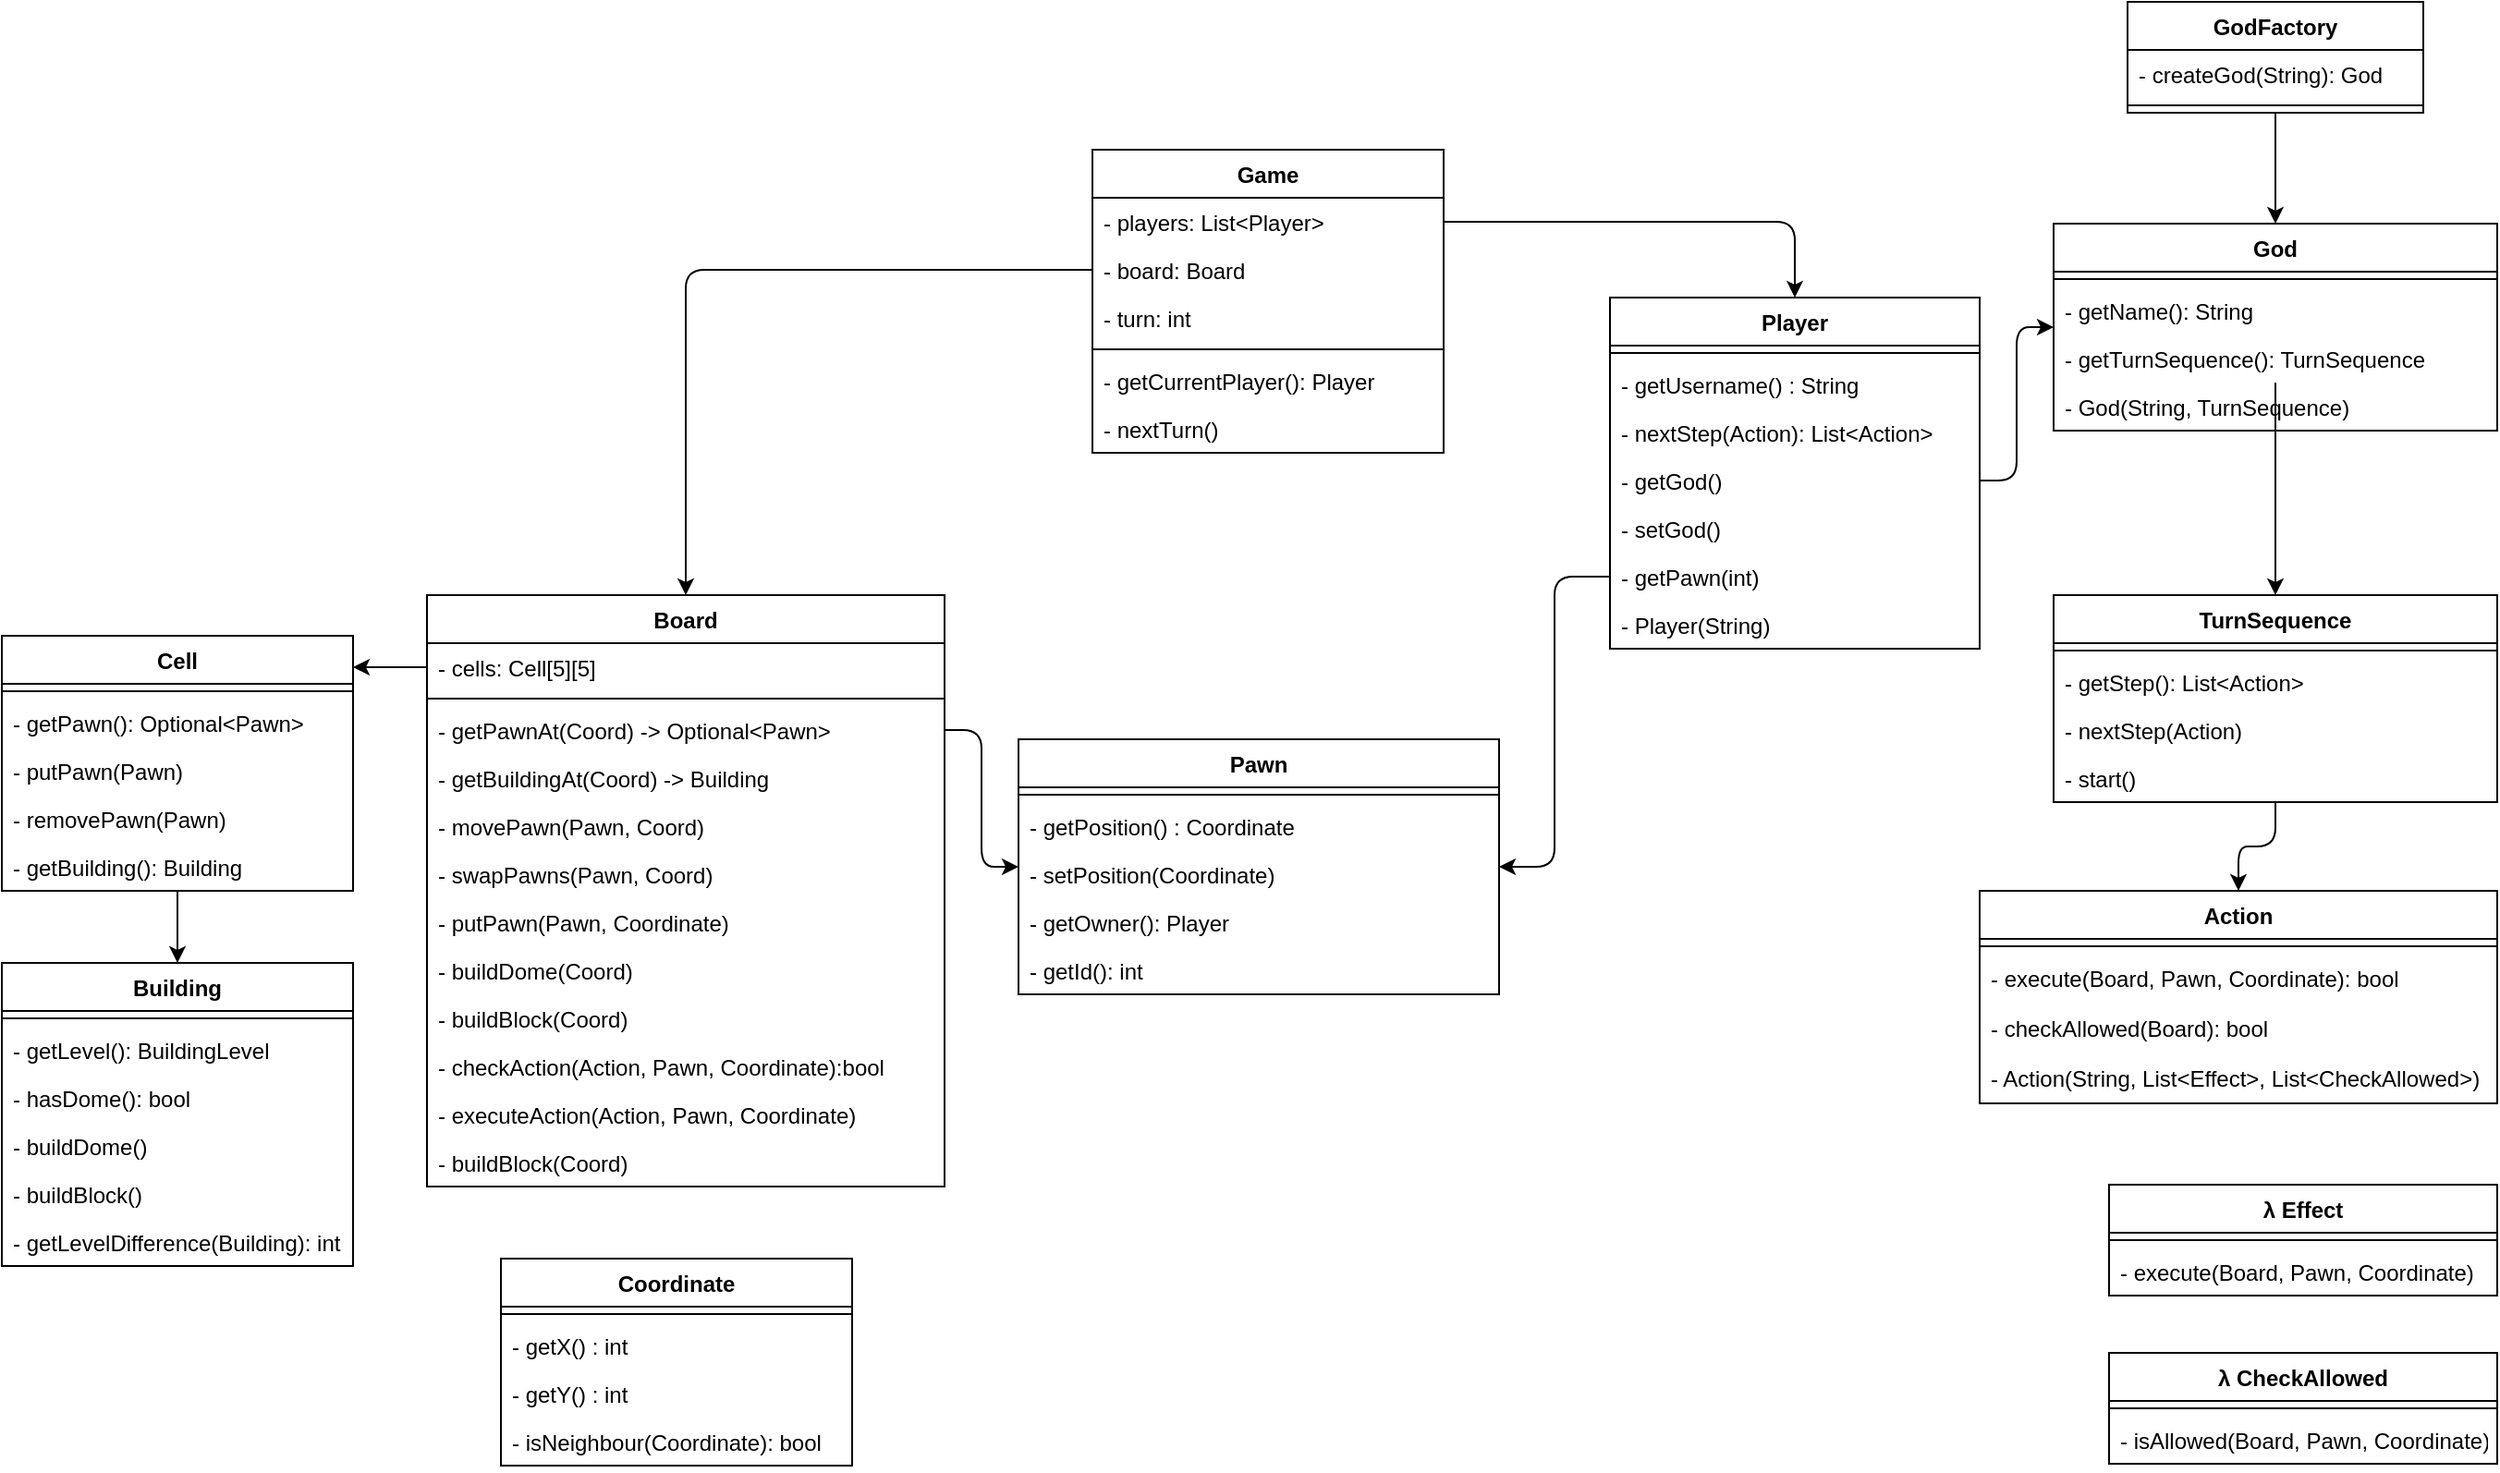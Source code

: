 <mxfile version="12.9.3" type="device"><diagram id="lQpexGLLoEIbFG-BR7qN" name="Page-1"><mxGraphModel dx="565" dy="984" grid="1" gridSize="10" guides="1" tooltips="1" connect="1" arrows="1" fold="1" page="1" pageScale="1" pageWidth="1654" pageHeight="1169" math="0" shadow="0"><root><mxCell id="0"/><mxCell id="1" parent="0"/><mxCell id="JLLZLVs1ZS-YN2kHAcPY-19" value="Board" style="swimlane;fontStyle=1;align=center;verticalAlign=top;childLayout=stackLayout;horizontal=1;startSize=26;horizontalStack=0;resizeParent=1;resizeParentMax=0;resizeLast=0;collapsible=1;marginBottom=0;" parent="1" vertex="1"><mxGeometry x="480" y="481" width="280" height="320" as="geometry"/></mxCell><mxCell id="5LOTAtUlM5BQtrTcVLAc-15" value="- cells: Cell[5][5]" style="text;strokeColor=none;fillColor=none;align=left;verticalAlign=top;spacingLeft=4;spacingRight=4;overflow=hidden;rotatable=0;points=[[0,0.5],[1,0.5]];portConstraint=eastwest;" parent="JLLZLVs1ZS-YN2kHAcPY-19" vertex="1"><mxGeometry y="26" width="280" height="26" as="geometry"/></mxCell><mxCell id="JLLZLVs1ZS-YN2kHAcPY-21" value="" style="line;strokeWidth=1;fillColor=none;align=left;verticalAlign=middle;spacingTop=-1;spacingLeft=3;spacingRight=3;rotatable=0;labelPosition=right;points=[];portConstraint=eastwest;" parent="JLLZLVs1ZS-YN2kHAcPY-19" vertex="1"><mxGeometry y="52" width="280" height="8" as="geometry"/></mxCell><mxCell id="PprDSggKspelRnTBWBc6-32" value="- getPawnAt(Coord) -&gt; Optional&lt;Pawn&gt;" style="text;strokeColor=none;fillColor=none;align=left;verticalAlign=top;spacingLeft=4;spacingRight=4;overflow=hidden;rotatable=0;points=[[0,0.5],[1,0.5]];portConstraint=eastwest;" parent="JLLZLVs1ZS-YN2kHAcPY-19" vertex="1"><mxGeometry y="60" width="280" height="26" as="geometry"/></mxCell><mxCell id="PprDSggKspelRnTBWBc6-33" value="- getBuildingAt(Coord) -&gt; Building" style="text;strokeColor=none;fillColor=none;align=left;verticalAlign=top;spacingLeft=4;spacingRight=4;overflow=hidden;rotatable=0;points=[[0,0.5],[1,0.5]];portConstraint=eastwest;" parent="JLLZLVs1ZS-YN2kHAcPY-19" vertex="1"><mxGeometry y="86" width="280" height="26" as="geometry"/></mxCell><mxCell id="PprDSggKspelRnTBWBc6-34" value="- movePawn(Pawn, Coord)" style="text;strokeColor=none;fillColor=none;align=left;verticalAlign=top;spacingLeft=4;spacingRight=4;overflow=hidden;rotatable=0;points=[[0,0.5],[1,0.5]];portConstraint=eastwest;" parent="JLLZLVs1ZS-YN2kHAcPY-19" vertex="1"><mxGeometry y="112" width="280" height="26" as="geometry"/></mxCell><mxCell id="PprDSggKspelRnTBWBc6-35" value="- swapPawns(Pawn, Coord)" style="text;strokeColor=none;fillColor=none;align=left;verticalAlign=top;spacingLeft=4;spacingRight=4;overflow=hidden;rotatable=0;points=[[0,0.5],[1,0.5]];portConstraint=eastwest;" parent="JLLZLVs1ZS-YN2kHAcPY-19" vertex="1"><mxGeometry y="138" width="280" height="26" as="geometry"/></mxCell><mxCell id="tpT7sZCjkJ5mDBgOslJy-2" value="- putPawn(Pawn, Coordinate)" style="text;strokeColor=none;fillColor=none;align=left;verticalAlign=top;spacingLeft=4;spacingRight=4;overflow=hidden;rotatable=0;points=[[0,0.5],[1,0.5]];portConstraint=eastwest;" parent="JLLZLVs1ZS-YN2kHAcPY-19" vertex="1"><mxGeometry y="164" width="280" height="26" as="geometry"/></mxCell><mxCell id="PprDSggKspelRnTBWBc6-53" value="- buildDome(Coord)" style="text;strokeColor=none;fillColor=none;align=left;verticalAlign=top;spacingLeft=4;spacingRight=4;overflow=hidden;rotatable=0;points=[[0,0.5],[1,0.5]];portConstraint=eastwest;" parent="JLLZLVs1ZS-YN2kHAcPY-19" vertex="1"><mxGeometry y="190" width="280" height="26" as="geometry"/></mxCell><mxCell id="PprDSggKspelRnTBWBc6-54" value="- buildBlock(Coord)" style="text;strokeColor=none;fillColor=none;align=left;verticalAlign=top;spacingLeft=4;spacingRight=4;overflow=hidden;rotatable=0;points=[[0,0.5],[1,0.5]];portConstraint=eastwest;" parent="JLLZLVs1ZS-YN2kHAcPY-19" vertex="1"><mxGeometry y="216" width="280" height="26" as="geometry"/></mxCell><mxCell id="PgtBYIfmitmtGnaI5eze-3" value="- checkAction(Action, Pawn, Coordinate):bool" style="text;strokeColor=none;fillColor=none;align=left;verticalAlign=top;spacingLeft=4;spacingRight=4;overflow=hidden;rotatable=0;points=[[0,0.5],[1,0.5]];portConstraint=eastwest;" vertex="1" parent="JLLZLVs1ZS-YN2kHAcPY-19"><mxGeometry y="242" width="280" height="26" as="geometry"/></mxCell><mxCell id="PgtBYIfmitmtGnaI5eze-4" value="- executeAction(Action, Pawn, Coordinate)" style="text;strokeColor=none;fillColor=none;align=left;verticalAlign=top;spacingLeft=4;spacingRight=4;overflow=hidden;rotatable=0;points=[[0,0.5],[1,0.5]];portConstraint=eastwest;" vertex="1" parent="JLLZLVs1ZS-YN2kHAcPY-19"><mxGeometry y="268" width="280" height="26" as="geometry"/></mxCell><mxCell id="PgtBYIfmitmtGnaI5eze-5" value="- buildBlock(Coord)" style="text;strokeColor=none;fillColor=none;align=left;verticalAlign=top;spacingLeft=4;spacingRight=4;overflow=hidden;rotatable=0;points=[[0,0.5],[1,0.5]];portConstraint=eastwest;" vertex="1" parent="JLLZLVs1ZS-YN2kHAcPY-19"><mxGeometry y="294" width="280" height="26" as="geometry"/></mxCell><mxCell id="PprDSggKspelRnTBWBc6-52" style="edgeStyle=elbowEdgeStyle;rounded=1;orthogonalLoop=1;jettySize=auto;html=1;" parent="1" source="j0KUtyWTa7JetLkTOCEy-30" target="j0KUtyWTa7JetLkTOCEy-35" edge="1"><mxGeometry relative="1" as="geometry"/></mxCell><mxCell id="PprDSggKspelRnTBWBc6-8" value="Cell" style="swimlane;fontStyle=1;align=center;verticalAlign=top;childLayout=stackLayout;horizontal=1;startSize=26;horizontalStack=0;resizeParent=1;resizeParentMax=0;resizeLast=0;collapsible=1;marginBottom=0;" parent="1" vertex="1"><mxGeometry x="250" y="503" width="190" height="138" as="geometry"/></mxCell><mxCell id="PprDSggKspelRnTBWBc6-11" value="" style="line;strokeWidth=1;fillColor=none;align=left;verticalAlign=middle;spacingTop=-1;spacingLeft=3;spacingRight=3;rotatable=0;labelPosition=right;points=[];portConstraint=eastwest;" parent="PprDSggKspelRnTBWBc6-8" vertex="1"><mxGeometry y="26" width="190" height="8" as="geometry"/></mxCell><mxCell id="tpT7sZCjkJ5mDBgOslJy-3" value="- getPawn(): Optional&lt;Pawn&gt;" style="text;strokeColor=none;fillColor=none;align=left;verticalAlign=top;spacingLeft=4;spacingRight=4;overflow=hidden;rotatable=0;points=[[0,0.5],[1,0.5]];portConstraint=eastwest;" parent="PprDSggKspelRnTBWBc6-8" vertex="1"><mxGeometry y="34" width="190" height="26" as="geometry"/></mxCell><mxCell id="tpT7sZCjkJ5mDBgOslJy-4" value="- putPawn(Pawn)" style="text;strokeColor=none;fillColor=none;align=left;verticalAlign=top;spacingLeft=4;spacingRight=4;overflow=hidden;rotatable=0;points=[[0,0.5],[1,0.5]];portConstraint=eastwest;" parent="PprDSggKspelRnTBWBc6-8" vertex="1"><mxGeometry y="60" width="190" height="26" as="geometry"/></mxCell><mxCell id="tpT7sZCjkJ5mDBgOslJy-5" value="- removePawn(Pawn)" style="text;strokeColor=none;fillColor=none;align=left;verticalAlign=top;spacingLeft=4;spacingRight=4;overflow=hidden;rotatable=0;points=[[0,0.5],[1,0.5]];portConstraint=eastwest;" parent="PprDSggKspelRnTBWBc6-8" vertex="1"><mxGeometry y="86" width="190" height="26" as="geometry"/></mxCell><mxCell id="tpT7sZCjkJ5mDBgOslJy-6" value="- getBuilding(): Building" style="text;strokeColor=none;fillColor=none;align=left;verticalAlign=top;spacingLeft=4;spacingRight=4;overflow=hidden;rotatable=0;points=[[0,0.5],[1,0.5]];portConstraint=eastwest;" parent="PprDSggKspelRnTBWBc6-8" vertex="1"><mxGeometry y="112" width="190" height="26" as="geometry"/></mxCell><mxCell id="PprDSggKspelRnTBWBc6-12" value="Building" style="swimlane;fontStyle=1;align=center;verticalAlign=top;childLayout=stackLayout;horizontal=1;startSize=26;horizontalStack=0;resizeParent=1;resizeParentMax=0;resizeLast=0;collapsible=1;marginBottom=0;" parent="1" vertex="1"><mxGeometry x="250" y="680" width="190" height="164" as="geometry"/></mxCell><mxCell id="PprDSggKspelRnTBWBc6-15" value="" style="line;strokeWidth=1;fillColor=none;align=left;verticalAlign=middle;spacingTop=-1;spacingLeft=3;spacingRight=3;rotatable=0;labelPosition=right;points=[];portConstraint=eastwest;" parent="PprDSggKspelRnTBWBc6-12" vertex="1"><mxGeometry y="26" width="190" height="8" as="geometry"/></mxCell><mxCell id="tpT7sZCjkJ5mDBgOslJy-8" value="- getLevel(): BuildingLevel" style="text;strokeColor=none;fillColor=none;align=left;verticalAlign=top;spacingLeft=4;spacingRight=4;overflow=hidden;rotatable=0;points=[[0,0.5],[1,0.5]];portConstraint=eastwest;" parent="PprDSggKspelRnTBWBc6-12" vertex="1"><mxGeometry y="34" width="190" height="26" as="geometry"/></mxCell><mxCell id="tpT7sZCjkJ5mDBgOslJy-9" value="- hasDome(): bool" style="text;strokeColor=none;fillColor=none;align=left;verticalAlign=top;spacingLeft=4;spacingRight=4;overflow=hidden;rotatable=0;points=[[0,0.5],[1,0.5]];portConstraint=eastwest;" parent="PprDSggKspelRnTBWBc6-12" vertex="1"><mxGeometry y="60" width="190" height="26" as="geometry"/></mxCell><mxCell id="tpT7sZCjkJ5mDBgOslJy-10" value="- buildDome()" style="text;strokeColor=none;fillColor=none;align=left;verticalAlign=top;spacingLeft=4;spacingRight=4;overflow=hidden;rotatable=0;points=[[0,0.5],[1,0.5]];portConstraint=eastwest;" parent="PprDSggKspelRnTBWBc6-12" vertex="1"><mxGeometry y="86" width="190" height="26" as="geometry"/></mxCell><mxCell id="tpT7sZCjkJ5mDBgOslJy-11" value="- buildBlock()" style="text;strokeColor=none;fillColor=none;align=left;verticalAlign=top;spacingLeft=4;spacingRight=4;overflow=hidden;rotatable=0;points=[[0,0.5],[1,0.5]];portConstraint=eastwest;" parent="PprDSggKspelRnTBWBc6-12" vertex="1"><mxGeometry y="112" width="190" height="26" as="geometry"/></mxCell><mxCell id="tpT7sZCjkJ5mDBgOslJy-12" value="- getLevelDifference(Building): int" style="text;strokeColor=none;fillColor=none;align=left;verticalAlign=top;spacingLeft=4;spacingRight=4;overflow=hidden;rotatable=0;points=[[0,0.5],[1,0.5]];portConstraint=eastwest;" parent="PprDSggKspelRnTBWBc6-12" vertex="1"><mxGeometry y="138" width="190" height="26" as="geometry"/></mxCell><mxCell id="PprDSggKspelRnTBWBc6-23" style="edgeStyle=elbowEdgeStyle;rounded=1;orthogonalLoop=1;jettySize=auto;html=1;elbow=vertical;" parent="1" source="5LOTAtUlM5BQtrTcVLAc-15" target="PprDSggKspelRnTBWBc6-8" edge="1"><mxGeometry relative="1" as="geometry"/></mxCell><mxCell id="PprDSggKspelRnTBWBc6-29" style="edgeStyle=elbowEdgeStyle;rounded=1;orthogonalLoop=1;jettySize=auto;elbow=vertical;html=1;" parent="1" source="j0KUtyWTa7JetLkTOCEy-101" target="j0KUtyWTa7JetLkTOCEy-46" edge="1"><mxGeometry relative="1" as="geometry"/></mxCell><mxCell id="PprDSggKspelRnTBWBc6-46" style="edgeStyle=elbowEdgeStyle;rounded=1;orthogonalLoop=1;jettySize=auto;html=1;" parent="1" source="PprDSggKspelRnTBWBc6-30" target="PprDSggKspelRnTBWBc6-37" edge="1"><mxGeometry relative="1" as="geometry"/></mxCell><mxCell id="JtIYj125_wOYJS39vMpw-8" style="edgeStyle=orthogonalEdgeStyle;rounded=1;orthogonalLoop=1;jettySize=auto;html=1;" parent="1" source="JtIYj125_wOYJS39vMpw-4" target="j0KUtyWTa7JetLkTOCEy-96" edge="1"><mxGeometry relative="1" as="geometry"/></mxCell><mxCell id="JtIYj125_wOYJS39vMpw-9" style="edgeStyle=orthogonalEdgeStyle;rounded=1;orthogonalLoop=1;jettySize=auto;html=1;" parent="1" source="JtIYj125_wOYJS39vMpw-5" target="JLLZLVs1ZS-YN2kHAcPY-19" edge="1"><mxGeometry relative="1" as="geometry"/></mxCell><mxCell id="tpT7sZCjkJ5mDBgOslJy-7" style="rounded=1;orthogonalLoop=1;jettySize=auto;html=1;edgeStyle=elbowEdgeStyle;elbow=vertical;" parent="1" source="tpT7sZCjkJ5mDBgOslJy-6" target="PprDSggKspelRnTBWBc6-12" edge="1"><mxGeometry relative="1" as="geometry"/></mxCell><mxCell id="tpT7sZCjkJ5mDBgOslJy-13" value="Coordinate" style="swimlane;fontStyle=1;align=center;verticalAlign=top;childLayout=stackLayout;horizontal=1;startSize=26;horizontalStack=0;resizeParent=1;resizeParentMax=0;resizeLast=0;collapsible=1;marginBottom=0;" parent="1" vertex="1"><mxGeometry x="520" y="840" width="190" height="112" as="geometry"/></mxCell><mxCell id="tpT7sZCjkJ5mDBgOslJy-14" value="" style="line;strokeWidth=1;fillColor=none;align=left;verticalAlign=middle;spacingTop=-1;spacingLeft=3;spacingRight=3;rotatable=0;labelPosition=right;points=[];portConstraint=eastwest;" parent="tpT7sZCjkJ5mDBgOslJy-13" vertex="1"><mxGeometry y="26" width="190" height="8" as="geometry"/></mxCell><mxCell id="tpT7sZCjkJ5mDBgOslJy-17" value="- getX() : int" style="text;strokeColor=none;fillColor=none;align=left;verticalAlign=top;spacingLeft=4;spacingRight=4;overflow=hidden;rotatable=0;points=[[0,0.5],[1,0.5]];portConstraint=eastwest;" parent="tpT7sZCjkJ5mDBgOslJy-13" vertex="1"><mxGeometry y="34" width="190" height="26" as="geometry"/></mxCell><mxCell id="tpT7sZCjkJ5mDBgOslJy-18" value="- getY() : int" style="text;strokeColor=none;fillColor=none;align=left;verticalAlign=top;spacingLeft=4;spacingRight=4;overflow=hidden;rotatable=0;points=[[0,0.5],[1,0.5]];portConstraint=eastwest;" parent="tpT7sZCjkJ5mDBgOslJy-13" vertex="1"><mxGeometry y="60" width="190" height="26" as="geometry"/></mxCell><mxCell id="tpT7sZCjkJ5mDBgOslJy-19" value="- isNeighbour(Coordinate): bool" style="text;strokeColor=none;fillColor=none;align=left;verticalAlign=top;spacingLeft=4;spacingRight=4;overflow=hidden;rotatable=0;points=[[0,0.5],[1,0.5]];portConstraint=eastwest;" parent="tpT7sZCjkJ5mDBgOslJy-13" vertex="1"><mxGeometry y="86" width="190" height="26" as="geometry"/></mxCell><mxCell id="j0KUtyWTa7JetLkTOCEy-30" value="GodFactory" style="swimlane;fontStyle=1;align=center;verticalAlign=top;childLayout=stackLayout;horizontal=1;startSize=26;horizontalStack=0;resizeParent=1;resizeParentMax=0;resizeLast=0;collapsible=1;marginBottom=0;" parent="1" vertex="1"><mxGeometry x="1400" y="160" width="160" height="60" as="geometry"/></mxCell><mxCell id="j0KUtyWTa7JetLkTOCEy-31" value="- createGod(String): God" style="text;strokeColor=none;fillColor=none;align=left;verticalAlign=top;spacingLeft=4;spacingRight=4;overflow=hidden;rotatable=0;points=[[0,0.5],[1,0.5]];portConstraint=eastwest;" parent="j0KUtyWTa7JetLkTOCEy-30" vertex="1"><mxGeometry y="26" width="160" height="26" as="geometry"/></mxCell><mxCell id="j0KUtyWTa7JetLkTOCEy-33" value="" style="line;strokeWidth=1;fillColor=none;align=left;verticalAlign=middle;spacingTop=-1;spacingLeft=3;spacingRight=3;rotatable=0;labelPosition=right;points=[];portConstraint=eastwest;" parent="j0KUtyWTa7JetLkTOCEy-30" vertex="1"><mxGeometry y="52" width="160" height="8" as="geometry"/></mxCell><mxCell id="j0KUtyWTa7JetLkTOCEy-35" value="God" style="swimlane;fontStyle=1;align=center;verticalAlign=top;childLayout=stackLayout;horizontal=1;startSize=26;horizontalStack=0;resizeParent=1;resizeParentMax=0;resizeLast=0;collapsible=1;marginBottom=0;" parent="1" vertex="1"><mxGeometry x="1360" y="280" width="240" height="112" as="geometry"/></mxCell><mxCell id="j0KUtyWTa7JetLkTOCEy-38" value="" style="line;strokeWidth=1;fillColor=none;align=left;verticalAlign=middle;spacingTop=-1;spacingLeft=3;spacingRight=3;rotatable=0;labelPosition=right;points=[];portConstraint=eastwest;" parent="j0KUtyWTa7JetLkTOCEy-35" vertex="1"><mxGeometry y="26" width="240" height="8" as="geometry"/></mxCell><mxCell id="tpT7sZCjkJ5mDBgOslJy-22" value="- getName(): String" style="text;strokeColor=none;fillColor=none;align=left;verticalAlign=top;spacingLeft=4;spacingRight=4;overflow=hidden;rotatable=0;points=[[0,0.5],[1,0.5]];portConstraint=eastwest;" parent="j0KUtyWTa7JetLkTOCEy-35" vertex="1"><mxGeometry y="34" width="240" height="26" as="geometry"/></mxCell><mxCell id="j0KUtyWTa7JetLkTOCEy-101" value="- getTurnSequence(): TurnSequence" style="text;strokeColor=none;fillColor=none;align=left;verticalAlign=top;spacingLeft=4;spacingRight=4;overflow=hidden;rotatable=0;points=[[0,0.5],[1,0.5]];portConstraint=eastwest;" parent="j0KUtyWTa7JetLkTOCEy-35" vertex="1"><mxGeometry y="60" width="240" height="26" as="geometry"/></mxCell><mxCell id="PgtBYIfmitmtGnaI5eze-9" value="- God(String, TurnSequence)" style="text;strokeColor=none;fillColor=none;align=left;verticalAlign=top;spacingLeft=4;spacingRight=4;overflow=hidden;rotatable=0;points=[[0,0.5],[1,0.5]];portConstraint=eastwest;" vertex="1" parent="j0KUtyWTa7JetLkTOCEy-35"><mxGeometry y="86" width="240" height="26" as="geometry"/></mxCell><mxCell id="tpT7sZCjkJ5mDBgOslJy-28" style="edgeStyle=elbowEdgeStyle;rounded=1;orthogonalLoop=1;jettySize=auto;html=1;" parent="1" source="tpT7sZCjkJ5mDBgOslJy-26" target="j0KUtyWTa7JetLkTOCEy-35" edge="1"><mxGeometry relative="1" as="geometry"/></mxCell><mxCell id="PgtBYIfmitmtGnaI5eze-10" style="edgeStyle=orthogonalEdgeStyle;rounded=1;orthogonalLoop=1;jettySize=auto;html=1;" edge="1" parent="1" source="j0KUtyWTa7JetLkTOCEy-46" target="cTTuEMiOk4GReJJeWm1e-20"><mxGeometry relative="1" as="geometry"/></mxCell><mxCell id="j0KUtyWTa7JetLkTOCEy-46" value="TurnSequence" style="swimlane;fontStyle=1;align=center;verticalAlign=top;childLayout=stackLayout;horizontal=1;startSize=26;horizontalStack=0;resizeParent=1;resizeParentMax=0;resizeLast=0;collapsible=1;marginBottom=0;" parent="1" vertex="1"><mxGeometry x="1360" y="481" width="240" height="112" as="geometry"/></mxCell><mxCell id="j0KUtyWTa7JetLkTOCEy-48" value="" style="line;strokeWidth=1;fillColor=none;align=left;verticalAlign=middle;spacingTop=-1;spacingLeft=3;spacingRight=3;rotatable=0;labelPosition=right;points=[];portConstraint=eastwest;" parent="j0KUtyWTa7JetLkTOCEy-46" vertex="1"><mxGeometry y="26" width="240" height="8" as="geometry"/></mxCell><mxCell id="j0KUtyWTa7JetLkTOCEy-55" value="- getStep(): List&lt;Action&gt;" style="text;strokeColor=none;fillColor=none;align=left;verticalAlign=top;spacingLeft=4;spacingRight=4;overflow=hidden;rotatable=0;points=[[0,0.5],[1,0.5]];portConstraint=eastwest;" parent="j0KUtyWTa7JetLkTOCEy-46" vertex="1"><mxGeometry y="34" width="240" height="26" as="geometry"/></mxCell><mxCell id="PprDSggKspelRnTBWBc6-21" value="- nextStep(Action)" style="text;strokeColor=none;fillColor=none;align=left;verticalAlign=top;spacingLeft=4;spacingRight=4;overflow=hidden;rotatable=0;points=[[0,0.5],[1,0.5]];portConstraint=eastwest;" parent="j0KUtyWTa7JetLkTOCEy-46" vertex="1"><mxGeometry y="60" width="240" height="26" as="geometry"/></mxCell><mxCell id="PprDSggKspelRnTBWBc6-36" value="- start()" style="text;strokeColor=none;fillColor=none;align=left;verticalAlign=top;spacingLeft=4;spacingRight=4;overflow=hidden;rotatable=0;points=[[0,0.5],[1,0.5]];portConstraint=eastwest;" parent="j0KUtyWTa7JetLkTOCEy-46" vertex="1"><mxGeometry y="86" width="240" height="26" as="geometry"/></mxCell><mxCell id="PprDSggKspelRnTBWBc6-37" value="Pawn" style="swimlane;fontStyle=1;align=center;verticalAlign=top;childLayout=stackLayout;horizontal=1;startSize=26;horizontalStack=0;resizeParent=1;resizeParentMax=0;resizeLast=0;collapsible=1;marginBottom=0;" parent="1" vertex="1"><mxGeometry x="800" y="559" width="260" height="138" as="geometry"/></mxCell><mxCell id="PprDSggKspelRnTBWBc6-39" value="" style="line;strokeWidth=1;fillColor=none;align=left;verticalAlign=middle;spacingTop=-1;spacingLeft=3;spacingRight=3;rotatable=0;labelPosition=right;points=[];portConstraint=eastwest;" parent="PprDSggKspelRnTBWBc6-37" vertex="1"><mxGeometry y="26" width="260" height="8" as="geometry"/></mxCell><mxCell id="PprDSggKspelRnTBWBc6-43" value="- getPosition() : Coordinate" style="text;strokeColor=none;fillColor=none;align=left;verticalAlign=top;spacingLeft=4;spacingRight=4;overflow=hidden;rotatable=0;points=[[0,0.5],[1,0.5]];portConstraint=eastwest;" parent="PprDSggKspelRnTBWBc6-37" vertex="1"><mxGeometry y="34" width="260" height="26" as="geometry"/></mxCell><mxCell id="PprDSggKspelRnTBWBc6-44" value="- setPosition(Coordinate)" style="text;strokeColor=none;fillColor=none;align=left;verticalAlign=top;spacingLeft=4;spacingRight=4;overflow=hidden;rotatable=0;points=[[0,0.5],[1,0.5]];portConstraint=eastwest;" parent="PprDSggKspelRnTBWBc6-37" vertex="1"><mxGeometry y="60" width="260" height="26" as="geometry"/></mxCell><mxCell id="PgtBYIfmitmtGnaI5eze-6" value="- getOwner(): Player" style="text;strokeColor=none;fillColor=none;align=left;verticalAlign=top;spacingLeft=4;spacingRight=4;overflow=hidden;rotatable=0;points=[[0,0.5],[1,0.5]];portConstraint=eastwest;" vertex="1" parent="PprDSggKspelRnTBWBc6-37"><mxGeometry y="86" width="260" height="26" as="geometry"/></mxCell><mxCell id="PgtBYIfmitmtGnaI5eze-7" value="- getId(): int" style="text;strokeColor=none;fillColor=none;align=left;verticalAlign=top;spacingLeft=4;spacingRight=4;overflow=hidden;rotatable=0;points=[[0,0.5],[1,0.5]];portConstraint=eastwest;" vertex="1" parent="PprDSggKspelRnTBWBc6-37"><mxGeometry y="112" width="260" height="26" as="geometry"/></mxCell><mxCell id="tpT7sZCjkJ5mDBgOslJy-30" style="edgeStyle=elbowEdgeStyle;rounded=1;orthogonalLoop=1;jettySize=auto;html=1;" parent="1" source="PprDSggKspelRnTBWBc6-32" target="PprDSggKspelRnTBWBc6-37" edge="1"><mxGeometry relative="1" as="geometry"/></mxCell><mxCell id="JtIYj125_wOYJS39vMpw-3" value="Game" style="swimlane;fontStyle=1;align=center;verticalAlign=top;childLayout=stackLayout;horizontal=1;startSize=26;horizontalStack=0;resizeParent=1;resizeParentMax=0;resizeLast=0;collapsible=1;marginBottom=0;" parent="1" vertex="1"><mxGeometry x="840" y="240" width="190" height="164" as="geometry"/></mxCell><mxCell id="JtIYj125_wOYJS39vMpw-4" value="- players: List&lt;Player&gt;" style="text;strokeColor=none;fillColor=none;align=left;verticalAlign=top;spacingLeft=4;spacingRight=4;overflow=hidden;rotatable=0;points=[[0,0.5],[1,0.5]];portConstraint=eastwest;" parent="JtIYj125_wOYJS39vMpw-3" vertex="1"><mxGeometry y="26" width="190" height="26" as="geometry"/></mxCell><mxCell id="JtIYj125_wOYJS39vMpw-5" value="- board: Board" style="text;strokeColor=none;fillColor=none;align=left;verticalAlign=top;spacingLeft=4;spacingRight=4;overflow=hidden;rotatable=0;points=[[0,0.5],[1,0.5]];portConstraint=eastwest;" parent="JtIYj125_wOYJS39vMpw-3" vertex="1"><mxGeometry y="52" width="190" height="26" as="geometry"/></mxCell><mxCell id="JtIYj125_wOYJS39vMpw-7" value="- turn: int" style="text;strokeColor=none;fillColor=none;align=left;verticalAlign=top;spacingLeft=4;spacingRight=4;overflow=hidden;rotatable=0;points=[[0,0.5],[1,0.5]];portConstraint=eastwest;" parent="JtIYj125_wOYJS39vMpw-3" vertex="1"><mxGeometry y="78" width="190" height="26" as="geometry"/></mxCell><mxCell id="JtIYj125_wOYJS39vMpw-6" value="" style="line;strokeWidth=1;fillColor=none;align=left;verticalAlign=middle;spacingTop=-1;spacingLeft=3;spacingRight=3;rotatable=0;labelPosition=right;points=[];portConstraint=eastwest;" parent="JtIYj125_wOYJS39vMpw-3" vertex="1"><mxGeometry y="104" width="190" height="8" as="geometry"/></mxCell><mxCell id="tpT7sZCjkJ5mDBgOslJy-31" value="- getCurrentPlayer(): Player" style="text;strokeColor=none;fillColor=none;align=left;verticalAlign=top;spacingLeft=4;spacingRight=4;overflow=hidden;rotatable=0;points=[[0,0.5],[1,0.5]];portConstraint=eastwest;" parent="JtIYj125_wOYJS39vMpw-3" vertex="1"><mxGeometry y="112" width="190" height="26" as="geometry"/></mxCell><mxCell id="tpT7sZCjkJ5mDBgOslJy-32" value="- nextTurn()" style="text;strokeColor=none;fillColor=none;align=left;verticalAlign=top;spacingLeft=4;spacingRight=4;overflow=hidden;rotatable=0;points=[[0,0.5],[1,0.5]];portConstraint=eastwest;" parent="JtIYj125_wOYJS39vMpw-3" vertex="1"><mxGeometry y="138" width="190" height="26" as="geometry"/></mxCell><mxCell id="j0KUtyWTa7JetLkTOCEy-96" value="Player" style="swimlane;fontStyle=1;align=center;verticalAlign=top;childLayout=stackLayout;horizontal=1;startSize=26;horizontalStack=0;resizeParent=1;resizeParentMax=0;resizeLast=0;collapsible=1;marginBottom=0;" parent="1" vertex="1"><mxGeometry x="1120" y="320" width="200" height="190" as="geometry"/></mxCell><mxCell id="j0KUtyWTa7JetLkTOCEy-98" value="" style="line;strokeWidth=1;fillColor=none;align=left;verticalAlign=middle;spacingTop=-1;spacingLeft=3;spacingRight=3;rotatable=0;labelPosition=right;points=[];portConstraint=eastwest;" parent="j0KUtyWTa7JetLkTOCEy-96" vertex="1"><mxGeometry y="26" width="200" height="8" as="geometry"/></mxCell><mxCell id="tpT7sZCjkJ5mDBgOslJy-25" value="- getUsername() : String" style="text;strokeColor=none;fillColor=none;align=left;verticalAlign=top;spacingLeft=4;spacingRight=4;overflow=hidden;rotatable=0;points=[[0,0.5],[1,0.5]];portConstraint=eastwest;" parent="j0KUtyWTa7JetLkTOCEy-96" vertex="1"><mxGeometry y="34" width="200" height="26" as="geometry"/></mxCell><mxCell id="PprDSggKspelRnTBWBc6-45" value="- nextStep(Action): List&lt;Action&gt;" style="text;strokeColor=none;fillColor=none;align=left;verticalAlign=top;spacingLeft=4;spacingRight=4;overflow=hidden;rotatable=0;points=[[0,0.5],[1,0.5]];portConstraint=eastwest;" parent="j0KUtyWTa7JetLkTOCEy-96" vertex="1"><mxGeometry y="60" width="200" height="26" as="geometry"/></mxCell><mxCell id="tpT7sZCjkJ5mDBgOslJy-26" value="- getGod()" style="text;strokeColor=none;fillColor=none;align=left;verticalAlign=top;spacingLeft=4;spacingRight=4;overflow=hidden;rotatable=0;points=[[0,0.5],[1,0.5]];portConstraint=eastwest;" parent="j0KUtyWTa7JetLkTOCEy-96" vertex="1"><mxGeometry y="86" width="200" height="26" as="geometry"/></mxCell><mxCell id="tpT7sZCjkJ5mDBgOslJy-27" value="- setGod()" style="text;strokeColor=none;fillColor=none;align=left;verticalAlign=top;spacingLeft=4;spacingRight=4;overflow=hidden;rotatable=0;points=[[0,0.5],[1,0.5]];portConstraint=eastwest;" parent="j0KUtyWTa7JetLkTOCEy-96" vertex="1"><mxGeometry y="112" width="200" height="26" as="geometry"/></mxCell><mxCell id="PprDSggKspelRnTBWBc6-30" value="- getPawn(int)" style="text;strokeColor=none;fillColor=none;align=left;verticalAlign=top;spacingLeft=4;spacingRight=4;overflow=hidden;rotatable=0;points=[[0,0.5],[1,0.5]];portConstraint=eastwest;" parent="j0KUtyWTa7JetLkTOCEy-96" vertex="1"><mxGeometry y="138" width="200" height="26" as="geometry"/></mxCell><mxCell id="j0KUtyWTa7JetLkTOCEy-97" value="- Player(String)" style="text;strokeColor=none;fillColor=none;align=left;verticalAlign=top;spacingLeft=4;spacingRight=4;overflow=hidden;rotatable=0;points=[[0,0.5],[1,0.5]];portConstraint=eastwest;" parent="j0KUtyWTa7JetLkTOCEy-96" vertex="1"><mxGeometry y="164" width="200" height="26" as="geometry"/></mxCell><mxCell id="cTTuEMiOk4GReJJeWm1e-20" value="Action" style="swimlane;fontStyle=1;align=center;verticalAlign=top;childLayout=stackLayout;horizontal=1;startSize=26;horizontalStack=0;resizeParent=1;resizeParentMax=0;resizeLast=0;collapsible=1;marginBottom=0;" parent="1" vertex="1"><mxGeometry x="1320" y="641" width="280" height="115" as="geometry"/></mxCell><mxCell id="cTTuEMiOk4GReJJeWm1e-26" value="" style="line;strokeWidth=1;fillColor=none;align=left;verticalAlign=middle;spacingTop=-1;spacingLeft=3;spacingRight=3;rotatable=0;labelPosition=right;points=[];portConstraint=eastwest;" parent="cTTuEMiOk4GReJJeWm1e-20" vertex="1"><mxGeometry y="26" width="280" height="8" as="geometry"/></mxCell><mxCell id="cTTuEMiOk4GReJJeWm1e-41" value="- execute(Board, Pawn, Coordinate): bool" style="text;strokeColor=none;fillColor=none;align=left;verticalAlign=top;spacingLeft=4;spacingRight=4;overflow=hidden;rotatable=0;points=[[0,0.5],[1,0.5]];portConstraint=eastwest;" parent="cTTuEMiOk4GReJJeWm1e-20" vertex="1"><mxGeometry y="34" width="280" height="27" as="geometry"/></mxCell><mxCell id="j0KUtyWTa7JetLkTOCEy-1" value="- checkAllowed(Board): bool" style="text;strokeColor=none;fillColor=none;align=left;verticalAlign=top;spacingLeft=4;spacingRight=4;overflow=hidden;rotatable=0;points=[[0,0.5],[1,0.5]];portConstraint=eastwest;" parent="cTTuEMiOk4GReJJeWm1e-20" vertex="1"><mxGeometry y="61" width="280" height="27" as="geometry"/></mxCell><mxCell id="PgtBYIfmitmtGnaI5eze-8" value="- Action(String, List&lt;Effect&gt;, List&lt;CheckAllowed&gt;)" style="text;strokeColor=none;fillColor=none;align=left;verticalAlign=top;spacingLeft=4;spacingRight=4;overflow=hidden;rotatable=0;points=[[0,0.5],[1,0.5]];portConstraint=eastwest;" vertex="1" parent="cTTuEMiOk4GReJJeWm1e-20"><mxGeometry y="88" width="280" height="27" as="geometry"/></mxCell><mxCell id="j0KUtyWTa7JetLkTOCEy-14" value="λ Effect" style="swimlane;fontStyle=1;align=center;verticalAlign=top;childLayout=stackLayout;horizontal=1;startSize=26;horizontalStack=0;resizeParent=1;resizeParentMax=0;resizeLast=0;collapsible=1;marginBottom=0;" parent="1" vertex="1"><mxGeometry x="1390" y="800" width="210" height="60" as="geometry"/></mxCell><mxCell id="j0KUtyWTa7JetLkTOCEy-15" value="" style="line;strokeWidth=1;fillColor=none;align=left;verticalAlign=middle;spacingTop=-1;spacingLeft=3;spacingRight=3;rotatable=0;labelPosition=right;points=[];portConstraint=eastwest;" parent="j0KUtyWTa7JetLkTOCEy-14" vertex="1"><mxGeometry y="26" width="210" height="8" as="geometry"/></mxCell><mxCell id="j0KUtyWTa7JetLkTOCEy-18" value="- execute(Board, Pawn, Coordinate)" style="text;strokeColor=none;fillColor=none;align=left;verticalAlign=top;spacingLeft=4;spacingRight=4;overflow=hidden;rotatable=0;points=[[0,0.5],[1,0.5]];portConstraint=eastwest;" parent="j0KUtyWTa7JetLkTOCEy-14" vertex="1"><mxGeometry y="34" width="210" height="26" as="geometry"/></mxCell><mxCell id="j0KUtyWTa7JetLkTOCEy-19" value="λ CheckAllowed" style="swimlane;fontStyle=1;align=center;verticalAlign=top;childLayout=stackLayout;horizontal=1;startSize=26;horizontalStack=0;resizeParent=1;resizeParentMax=0;resizeLast=0;collapsible=1;marginBottom=0;" parent="1" vertex="1"><mxGeometry x="1390" y="891" width="210" height="60" as="geometry"/></mxCell><mxCell id="j0KUtyWTa7JetLkTOCEy-20" value="" style="line;strokeWidth=1;fillColor=none;align=left;verticalAlign=middle;spacingTop=-1;spacingLeft=3;spacingRight=3;rotatable=0;labelPosition=right;points=[];portConstraint=eastwest;" parent="j0KUtyWTa7JetLkTOCEy-19" vertex="1"><mxGeometry y="26" width="210" height="8" as="geometry"/></mxCell><mxCell id="j0KUtyWTa7JetLkTOCEy-21" value="- isAllowed(Board, Pawn, Coordinate)" style="text;strokeColor=none;fillColor=none;align=left;verticalAlign=top;spacingLeft=4;spacingRight=4;overflow=hidden;rotatable=0;points=[[0,0.5],[1,0.5]];portConstraint=eastwest;" parent="j0KUtyWTa7JetLkTOCEy-19" vertex="1"><mxGeometry y="34" width="210" height="26" as="geometry"/></mxCell></root></mxGraphModel></diagram></mxfile>